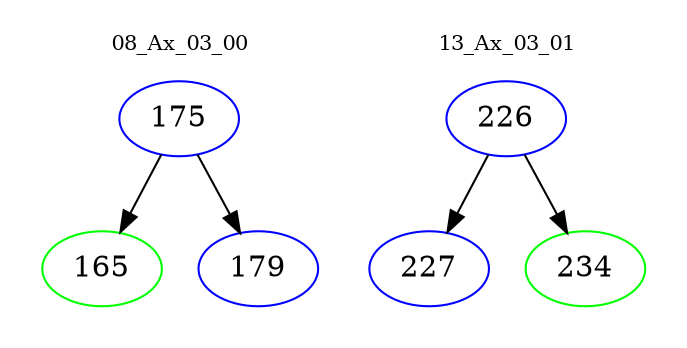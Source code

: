digraph{
subgraph cluster_0 {
color = white
label = "08_Ax_03_00";
fontsize=10;
T0_175 [label="175", color="blue"]
T0_175 -> T0_165 [color="black"]
T0_165 [label="165", color="green"]
T0_175 -> T0_179 [color="black"]
T0_179 [label="179", color="blue"]
}
subgraph cluster_1 {
color = white
label = "13_Ax_03_01";
fontsize=10;
T1_226 [label="226", color="blue"]
T1_226 -> T1_227 [color="black"]
T1_227 [label="227", color="blue"]
T1_226 -> T1_234 [color="black"]
T1_234 [label="234", color="green"]
}
}
